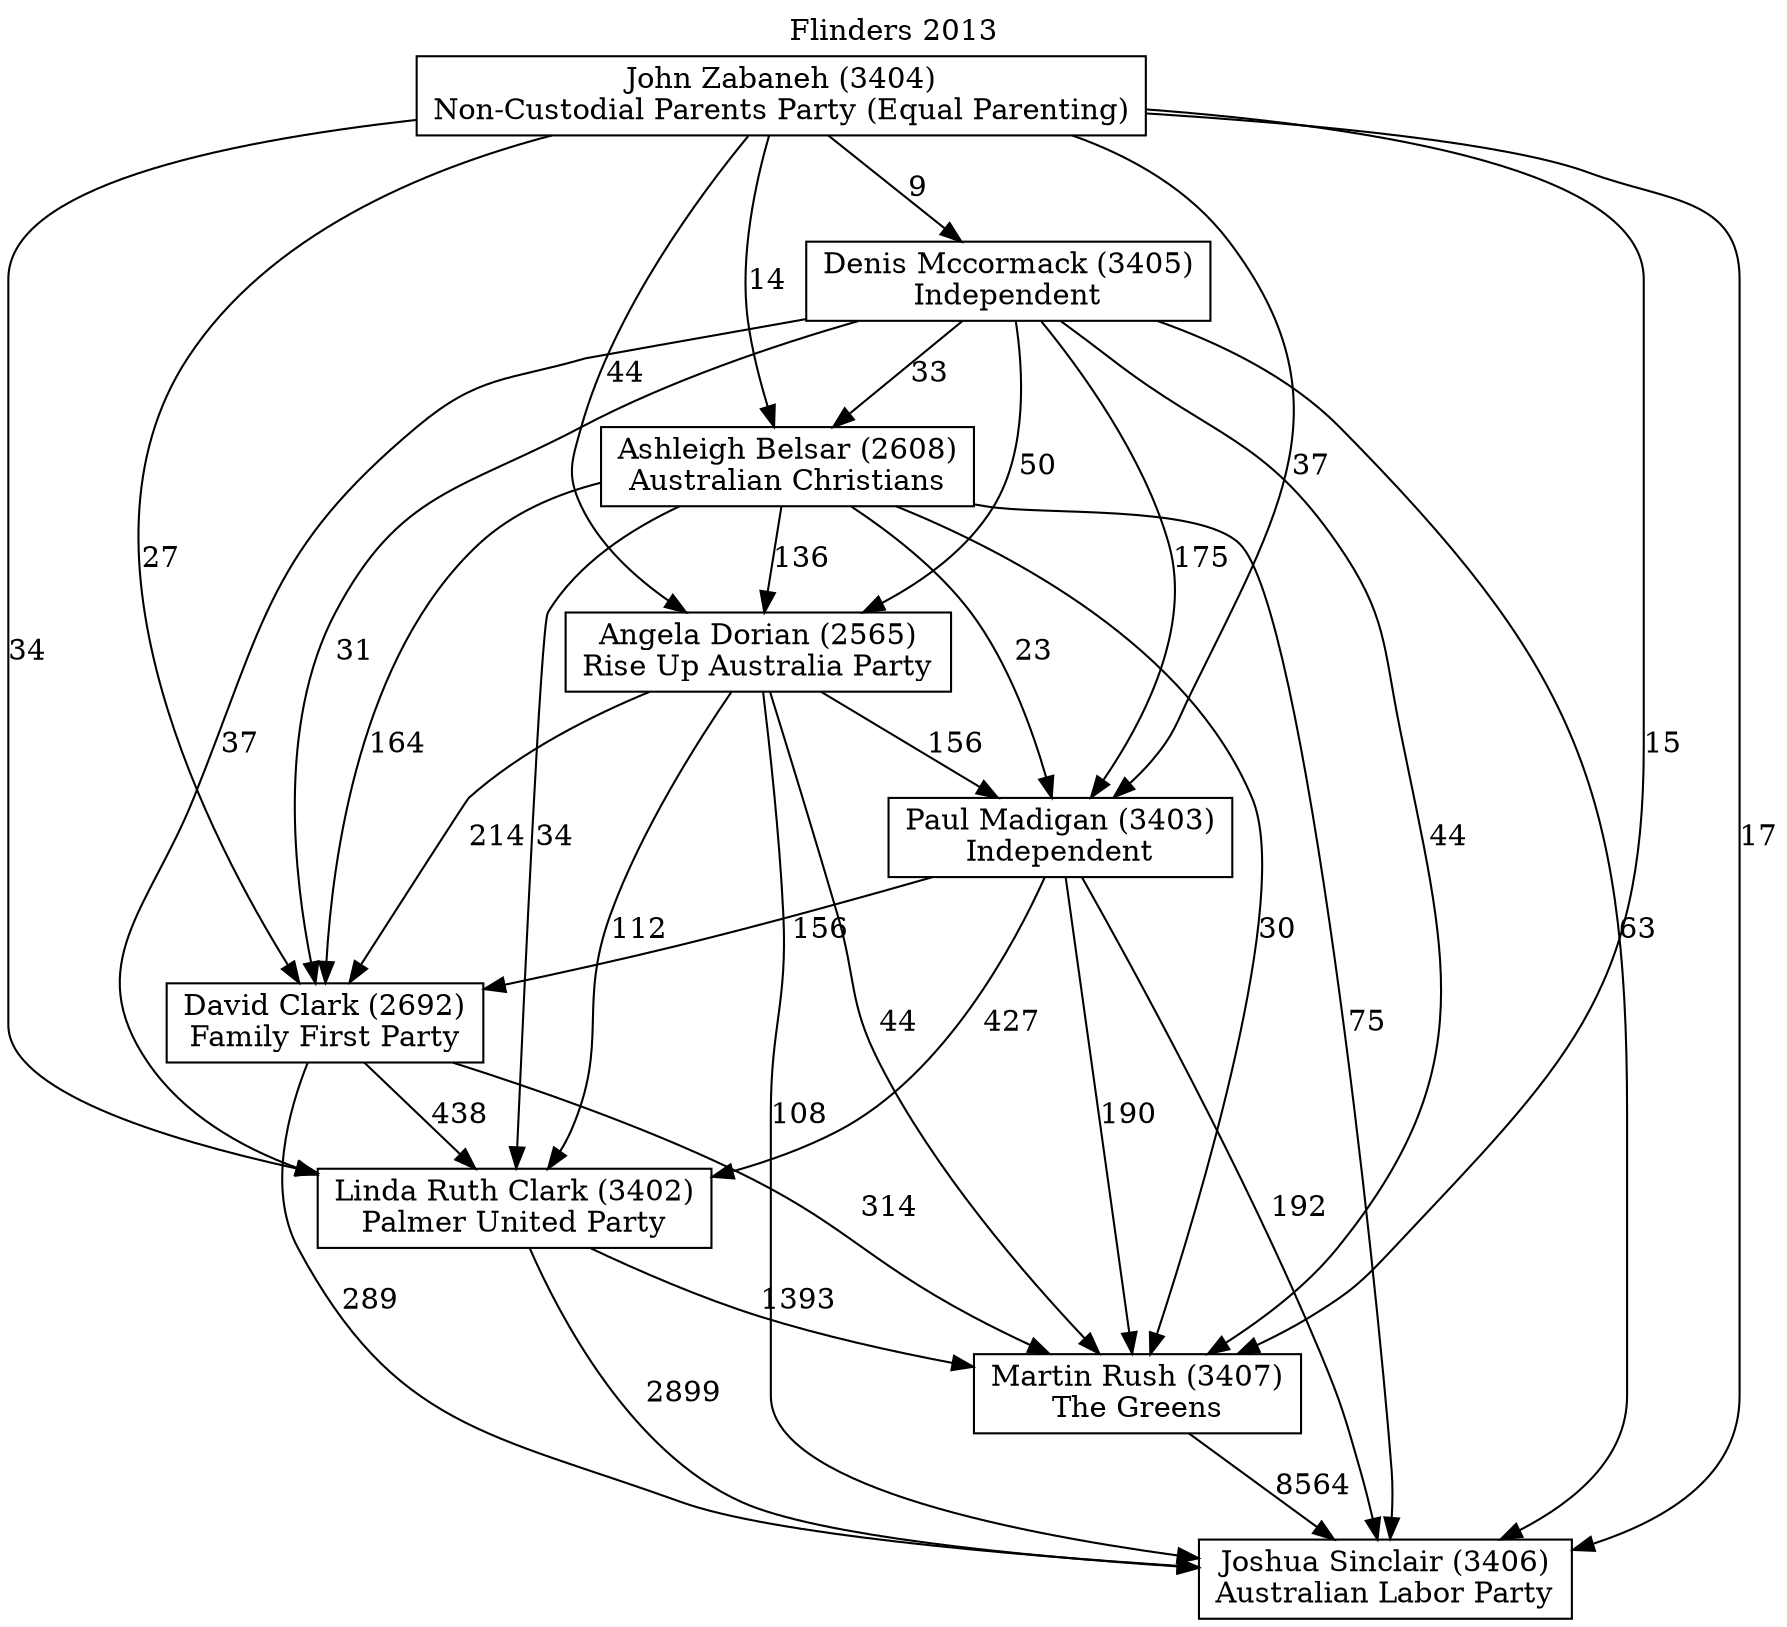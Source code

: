 // House preference flow
digraph "Joshua Sinclair (3406)_Flinders_2013" {
	graph [label="Flinders 2013" labelloc=t mclimit=10]
	node [shape=box]
	"Angela Dorian (2565)" [label="Angela Dorian (2565)
Rise Up Australia Party"]
	"Ashleigh Belsar (2608)" [label="Ashleigh Belsar (2608)
Australian Christians"]
	"David Clark (2692)" [label="David Clark (2692)
Family First Party"]
	"Denis Mccormack (3405)" [label="Denis Mccormack (3405)
Independent"]
	"John Zabaneh (3404)" [label="John Zabaneh (3404)
Non-Custodial Parents Party (Equal Parenting)"]
	"Joshua Sinclair (3406)" [label="Joshua Sinclair (3406)
Australian Labor Party"]
	"Linda Ruth Clark (3402)" [label="Linda Ruth Clark (3402)
Palmer United Party"]
	"Martin Rush (3407)" [label="Martin Rush (3407)
The Greens"]
	"Paul Madigan (3403)" [label="Paul Madigan (3403)
Independent"]
	"Angela Dorian (2565)" -> "David Clark (2692)" [label=214]
	"Angela Dorian (2565)" -> "Joshua Sinclair (3406)" [label=108]
	"Angela Dorian (2565)" -> "Linda Ruth Clark (3402)" [label=112]
	"Angela Dorian (2565)" -> "Martin Rush (3407)" [label=44]
	"Angela Dorian (2565)" -> "Paul Madigan (3403)" [label=156]
	"Ashleigh Belsar (2608)" -> "Angela Dorian (2565)" [label=136]
	"Ashleigh Belsar (2608)" -> "David Clark (2692)" [label=164]
	"Ashleigh Belsar (2608)" -> "Joshua Sinclair (3406)" [label=75]
	"Ashleigh Belsar (2608)" -> "Linda Ruth Clark (3402)" [label=34]
	"Ashleigh Belsar (2608)" -> "Martin Rush (3407)" [label=30]
	"Ashleigh Belsar (2608)" -> "Paul Madigan (3403)" [label=23]
	"David Clark (2692)" -> "Joshua Sinclair (3406)" [label=289]
	"David Clark (2692)" -> "Linda Ruth Clark (3402)" [label=438]
	"David Clark (2692)" -> "Martin Rush (3407)" [label=314]
	"Denis Mccormack (3405)" -> "Angela Dorian (2565)" [label=50]
	"Denis Mccormack (3405)" -> "Ashleigh Belsar (2608)" [label=33]
	"Denis Mccormack (3405)" -> "David Clark (2692)" [label=31]
	"Denis Mccormack (3405)" -> "Joshua Sinclair (3406)" [label=63]
	"Denis Mccormack (3405)" -> "Linda Ruth Clark (3402)" [label=37]
	"Denis Mccormack (3405)" -> "Martin Rush (3407)" [label=44]
	"Denis Mccormack (3405)" -> "Paul Madigan (3403)" [label=175]
	"John Zabaneh (3404)" -> "Angela Dorian (2565)" [label=44]
	"John Zabaneh (3404)" -> "Ashleigh Belsar (2608)" [label=14]
	"John Zabaneh (3404)" -> "David Clark (2692)" [label=27]
	"John Zabaneh (3404)" -> "Denis Mccormack (3405)" [label=9]
	"John Zabaneh (3404)" -> "Joshua Sinclair (3406)" [label=17]
	"John Zabaneh (3404)" -> "Linda Ruth Clark (3402)" [label=34]
	"John Zabaneh (3404)" -> "Martin Rush (3407)" [label=15]
	"John Zabaneh (3404)" -> "Paul Madigan (3403)" [label=37]
	"Linda Ruth Clark (3402)" -> "Joshua Sinclair (3406)" [label=2899]
	"Linda Ruth Clark (3402)" -> "Martin Rush (3407)" [label=1393]
	"Martin Rush (3407)" -> "Joshua Sinclair (3406)" [label=8564]
	"Paul Madigan (3403)" -> "David Clark (2692)" [label=156]
	"Paul Madigan (3403)" -> "Joshua Sinclair (3406)" [label=192]
	"Paul Madigan (3403)" -> "Linda Ruth Clark (3402)" [label=427]
	"Paul Madigan (3403)" -> "Martin Rush (3407)" [label=190]
}
